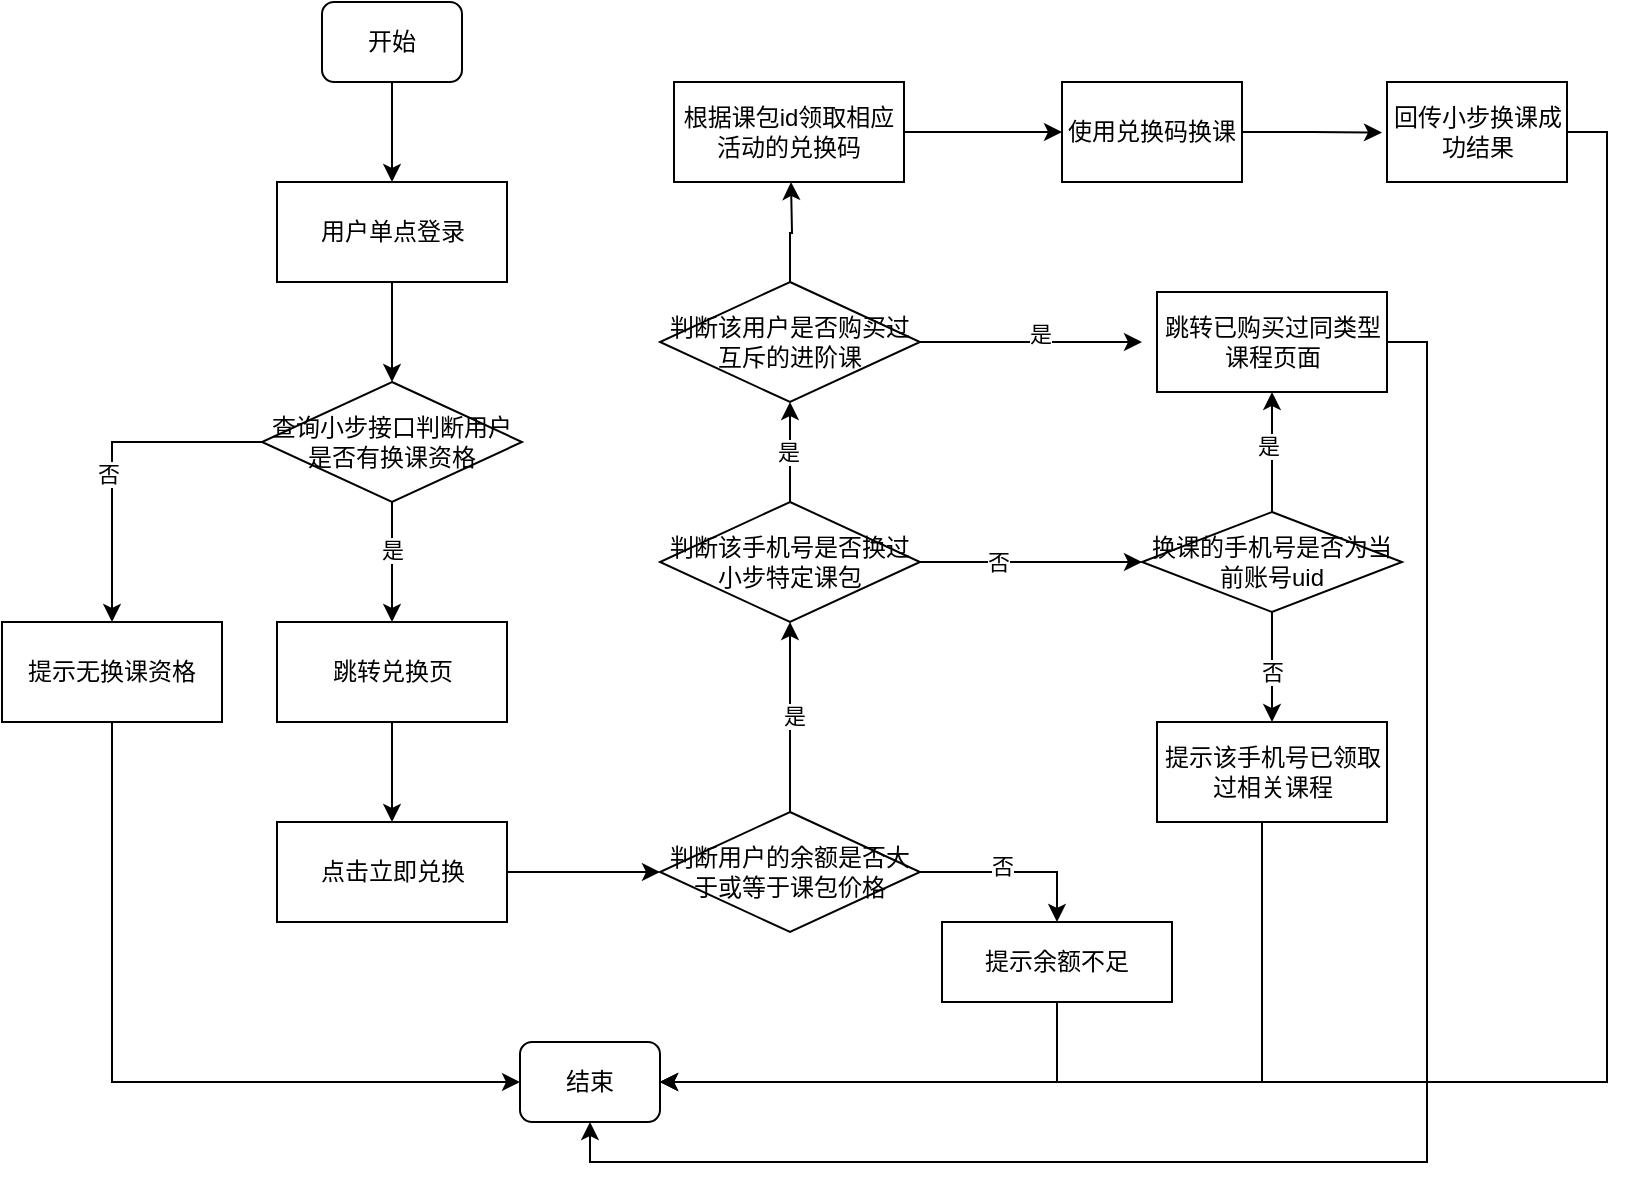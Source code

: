 <mxfile version="22.1.21" type="github">
  <diagram id="C5RBs43oDa-KdzZeNtuy" name="Page-1">
    <mxGraphModel dx="1493" dy="636" grid="1" gridSize="10" guides="1" tooltips="1" connect="1" arrows="1" fold="1" page="1" pageScale="1" pageWidth="827" pageHeight="1169" math="0" shadow="0">
      <root>
        <mxCell id="WIyWlLk6GJQsqaUBKTNV-0" />
        <mxCell id="WIyWlLk6GJQsqaUBKTNV-1" parent="WIyWlLk6GJQsqaUBKTNV-0" />
        <mxCell id="vHvhzQN4755NLP-bqCto-0" value="开始" style="rounded=1;whiteSpace=wrap;html=1;" vertex="1" parent="WIyWlLk6GJQsqaUBKTNV-1">
          <mxGeometry x="180" y="100" width="70" height="40" as="geometry" />
        </mxCell>
        <mxCell id="vHvhzQN4755NLP-bqCto-1" value="结束" style="rounded=1;whiteSpace=wrap;html=1;" vertex="1" parent="WIyWlLk6GJQsqaUBKTNV-1">
          <mxGeometry x="279" y="620" width="70" height="40" as="geometry" />
        </mxCell>
        <mxCell id="vHvhzQN4755NLP-bqCto-11" style="edgeStyle=orthogonalEdgeStyle;rounded=0;orthogonalLoop=1;jettySize=auto;html=1;exitX=0.5;exitY=1;exitDx=0;exitDy=0;entryX=0.5;entryY=0;entryDx=0;entryDy=0;" edge="1" parent="WIyWlLk6GJQsqaUBKTNV-1" source="vHvhzQN4755NLP-bqCto-2" target="vHvhzQN4755NLP-bqCto-3">
          <mxGeometry relative="1" as="geometry" />
        </mxCell>
        <mxCell id="vHvhzQN4755NLP-bqCto-2" value="用户单点登录" style="rounded=0;whiteSpace=wrap;html=1;" vertex="1" parent="WIyWlLk6GJQsqaUBKTNV-1">
          <mxGeometry x="157.5" y="190" width="115" height="50" as="geometry" />
        </mxCell>
        <mxCell id="vHvhzQN4755NLP-bqCto-6" style="edgeStyle=orthogonalEdgeStyle;rounded=0;orthogonalLoop=1;jettySize=auto;html=1;exitX=0.5;exitY=1;exitDx=0;exitDy=0;" edge="1" parent="WIyWlLk6GJQsqaUBKTNV-1" source="vHvhzQN4755NLP-bqCto-3">
          <mxGeometry relative="1" as="geometry">
            <mxPoint x="215" y="410" as="targetPoint" />
          </mxGeometry>
        </mxCell>
        <mxCell id="vHvhzQN4755NLP-bqCto-13" value="是" style="edgeLabel;html=1;align=center;verticalAlign=middle;resizable=0;points=[];" vertex="1" connectable="0" parent="vHvhzQN4755NLP-bqCto-6">
          <mxGeometry x="-0.207" relative="1" as="geometry">
            <mxPoint as="offset" />
          </mxGeometry>
        </mxCell>
        <mxCell id="vHvhzQN4755NLP-bqCto-9" style="edgeStyle=orthogonalEdgeStyle;rounded=0;orthogonalLoop=1;jettySize=auto;html=1;exitX=0;exitY=0.5;exitDx=0;exitDy=0;" edge="1" parent="WIyWlLk6GJQsqaUBKTNV-1" source="vHvhzQN4755NLP-bqCto-3" target="vHvhzQN4755NLP-bqCto-7">
          <mxGeometry relative="1" as="geometry" />
        </mxCell>
        <mxCell id="vHvhzQN4755NLP-bqCto-12" value="否" style="edgeLabel;html=1;align=center;verticalAlign=middle;resizable=0;points=[];" vertex="1" connectable="0" parent="vHvhzQN4755NLP-bqCto-9">
          <mxGeometry x="0.086" y="-2" relative="1" as="geometry">
            <mxPoint y="1" as="offset" />
          </mxGeometry>
        </mxCell>
        <mxCell id="vHvhzQN4755NLP-bqCto-3" value="查询小步接口判断用户是否有换课资格" style="rhombus;whiteSpace=wrap;html=1;" vertex="1" parent="WIyWlLk6GJQsqaUBKTNV-1">
          <mxGeometry x="150" y="290" width="130" height="60" as="geometry" />
        </mxCell>
        <mxCell id="vHvhzQN4755NLP-bqCto-8" style="edgeStyle=orthogonalEdgeStyle;rounded=0;orthogonalLoop=1;jettySize=auto;html=1;exitX=0.5;exitY=1;exitDx=0;exitDy=0;entryX=0;entryY=0.5;entryDx=0;entryDy=0;" edge="1" parent="WIyWlLk6GJQsqaUBKTNV-1" source="vHvhzQN4755NLP-bqCto-7" target="vHvhzQN4755NLP-bqCto-1">
          <mxGeometry relative="1" as="geometry" />
        </mxCell>
        <mxCell id="vHvhzQN4755NLP-bqCto-7" value="提示无换课资格" style="rounded=0;whiteSpace=wrap;html=1;" vertex="1" parent="WIyWlLk6GJQsqaUBKTNV-1">
          <mxGeometry x="20" y="410" width="110" height="50" as="geometry" />
        </mxCell>
        <mxCell id="vHvhzQN4755NLP-bqCto-10" style="edgeStyle=orthogonalEdgeStyle;rounded=0;orthogonalLoop=1;jettySize=auto;html=1;exitX=0.5;exitY=1;exitDx=0;exitDy=0;entryX=0.5;entryY=0;entryDx=0;entryDy=0;" edge="1" parent="WIyWlLk6GJQsqaUBKTNV-1" source="vHvhzQN4755NLP-bqCto-0" target="vHvhzQN4755NLP-bqCto-2">
          <mxGeometry relative="1" as="geometry" />
        </mxCell>
        <mxCell id="vHvhzQN4755NLP-bqCto-16" style="edgeStyle=orthogonalEdgeStyle;rounded=0;orthogonalLoop=1;jettySize=auto;html=1;exitX=0.5;exitY=1;exitDx=0;exitDy=0;entryX=0.5;entryY=0;entryDx=0;entryDy=0;" edge="1" parent="WIyWlLk6GJQsqaUBKTNV-1" source="vHvhzQN4755NLP-bqCto-14" target="vHvhzQN4755NLP-bqCto-15">
          <mxGeometry relative="1" as="geometry" />
        </mxCell>
        <mxCell id="vHvhzQN4755NLP-bqCto-14" value="跳转兑换页" style="rounded=0;whiteSpace=wrap;html=1;" vertex="1" parent="WIyWlLk6GJQsqaUBKTNV-1">
          <mxGeometry x="157.5" y="410" width="115" height="50" as="geometry" />
        </mxCell>
        <mxCell id="vHvhzQN4755NLP-bqCto-15" value="点击立即兑换" style="rounded=0;whiteSpace=wrap;html=1;" vertex="1" parent="WIyWlLk6GJQsqaUBKTNV-1">
          <mxGeometry x="157.5" y="510" width="115" height="50" as="geometry" />
        </mxCell>
        <mxCell id="vHvhzQN4755NLP-bqCto-22" style="edgeStyle=orthogonalEdgeStyle;rounded=0;orthogonalLoop=1;jettySize=auto;html=1;exitX=1;exitY=0.5;exitDx=0;exitDy=0;entryX=0.5;entryY=0;entryDx=0;entryDy=0;" edge="1" parent="WIyWlLk6GJQsqaUBKTNV-1" source="vHvhzQN4755NLP-bqCto-17" target="vHvhzQN4755NLP-bqCto-21">
          <mxGeometry relative="1" as="geometry" />
        </mxCell>
        <mxCell id="vHvhzQN4755NLP-bqCto-24" value="否" style="edgeLabel;html=1;align=center;verticalAlign=middle;resizable=0;points=[];" vertex="1" connectable="0" parent="vHvhzQN4755NLP-bqCto-22">
          <mxGeometry x="-0.123" y="3" relative="1" as="geometry">
            <mxPoint as="offset" />
          </mxGeometry>
        </mxCell>
        <mxCell id="vHvhzQN4755NLP-bqCto-36" style="edgeStyle=orthogonalEdgeStyle;rounded=0;orthogonalLoop=1;jettySize=auto;html=1;exitX=0.5;exitY=0;exitDx=0;exitDy=0;entryX=0.5;entryY=1;entryDx=0;entryDy=0;" edge="1" parent="WIyWlLk6GJQsqaUBKTNV-1" source="vHvhzQN4755NLP-bqCto-17" target="vHvhzQN4755NLP-bqCto-25">
          <mxGeometry relative="1" as="geometry" />
        </mxCell>
        <mxCell id="vHvhzQN4755NLP-bqCto-37" value="是" style="edgeLabel;html=1;align=center;verticalAlign=middle;resizable=0;points=[];" vertex="1" connectable="0" parent="vHvhzQN4755NLP-bqCto-36">
          <mxGeometry x="0.011" y="-2" relative="1" as="geometry">
            <mxPoint as="offset" />
          </mxGeometry>
        </mxCell>
        <mxCell id="vHvhzQN4755NLP-bqCto-17" value="判断用户的余额是否大于或等于课包价格" style="rhombus;whiteSpace=wrap;html=1;" vertex="1" parent="WIyWlLk6GJQsqaUBKTNV-1">
          <mxGeometry x="349" y="505" width="130" height="60" as="geometry" />
        </mxCell>
        <mxCell id="vHvhzQN4755NLP-bqCto-18" style="edgeStyle=orthogonalEdgeStyle;rounded=0;orthogonalLoop=1;jettySize=auto;html=1;exitX=1;exitY=0.5;exitDx=0;exitDy=0;entryX=0;entryY=0.5;entryDx=0;entryDy=0;" edge="1" parent="WIyWlLk6GJQsqaUBKTNV-1" source="vHvhzQN4755NLP-bqCto-15" target="vHvhzQN4755NLP-bqCto-17">
          <mxGeometry relative="1" as="geometry" />
        </mxCell>
        <mxCell id="vHvhzQN4755NLP-bqCto-23" style="edgeStyle=orthogonalEdgeStyle;rounded=0;orthogonalLoop=1;jettySize=auto;html=1;exitX=0.5;exitY=1;exitDx=0;exitDy=0;entryX=1;entryY=0.5;entryDx=0;entryDy=0;" edge="1" parent="WIyWlLk6GJQsqaUBKTNV-1" source="vHvhzQN4755NLP-bqCto-21" target="vHvhzQN4755NLP-bqCto-1">
          <mxGeometry relative="1" as="geometry" />
        </mxCell>
        <mxCell id="vHvhzQN4755NLP-bqCto-21" value="提示余额不足" style="rounded=0;whiteSpace=wrap;html=1;" vertex="1" parent="WIyWlLk6GJQsqaUBKTNV-1">
          <mxGeometry x="490" y="560" width="115" height="40" as="geometry" />
        </mxCell>
        <mxCell id="vHvhzQN4755NLP-bqCto-35" style="edgeStyle=orthogonalEdgeStyle;rounded=0;orthogonalLoop=1;jettySize=auto;html=1;exitX=1;exitY=0.5;exitDx=0;exitDy=0;entryX=0;entryY=0.5;entryDx=0;entryDy=0;" edge="1" parent="WIyWlLk6GJQsqaUBKTNV-1" source="vHvhzQN4755NLP-bqCto-25" target="vHvhzQN4755NLP-bqCto-26">
          <mxGeometry relative="1" as="geometry" />
        </mxCell>
        <mxCell id="vHvhzQN4755NLP-bqCto-38" value="否" style="edgeLabel;html=1;align=center;verticalAlign=middle;resizable=0;points=[];" vertex="1" connectable="0" parent="vHvhzQN4755NLP-bqCto-35">
          <mxGeometry x="-0.304" relative="1" as="geometry">
            <mxPoint as="offset" />
          </mxGeometry>
        </mxCell>
        <mxCell id="vHvhzQN4755NLP-bqCto-42" style="edgeStyle=orthogonalEdgeStyle;rounded=0;orthogonalLoop=1;jettySize=auto;html=1;exitX=0.5;exitY=0;exitDx=0;exitDy=0;entryX=0.5;entryY=1;entryDx=0;entryDy=0;" edge="1" parent="WIyWlLk6GJQsqaUBKTNV-1" source="vHvhzQN4755NLP-bqCto-25" target="vHvhzQN4755NLP-bqCto-41">
          <mxGeometry relative="1" as="geometry" />
        </mxCell>
        <mxCell id="vHvhzQN4755NLP-bqCto-43" value="是" style="edgeLabel;html=1;align=center;verticalAlign=middle;resizable=0;points=[];" vertex="1" connectable="0" parent="vHvhzQN4755NLP-bqCto-42">
          <mxGeometry x="-0.01" y="1" relative="1" as="geometry">
            <mxPoint as="offset" />
          </mxGeometry>
        </mxCell>
        <mxCell id="vHvhzQN4755NLP-bqCto-25" value="判断该手机号是否换过小步特定课包" style="rhombus;whiteSpace=wrap;html=1;" vertex="1" parent="WIyWlLk6GJQsqaUBKTNV-1">
          <mxGeometry x="349" y="350" width="130" height="60" as="geometry" />
        </mxCell>
        <mxCell id="vHvhzQN4755NLP-bqCto-28" value="" style="edgeStyle=orthogonalEdgeStyle;rounded=0;orthogonalLoop=1;jettySize=auto;html=1;" edge="1" parent="WIyWlLk6GJQsqaUBKTNV-1" source="vHvhzQN4755NLP-bqCto-26" target="vHvhzQN4755NLP-bqCto-27">
          <mxGeometry relative="1" as="geometry" />
        </mxCell>
        <mxCell id="vHvhzQN4755NLP-bqCto-33" value="否" style="edgeLabel;html=1;align=center;verticalAlign=middle;resizable=0;points=[];" vertex="1" connectable="0" parent="vHvhzQN4755NLP-bqCto-28">
          <mxGeometry x="0.067" relative="1" as="geometry">
            <mxPoint as="offset" />
          </mxGeometry>
        </mxCell>
        <mxCell id="vHvhzQN4755NLP-bqCto-46" style="edgeStyle=orthogonalEdgeStyle;rounded=0;orthogonalLoop=1;jettySize=auto;html=1;exitX=0.5;exitY=0;exitDx=0;exitDy=0;entryX=0.5;entryY=1;entryDx=0;entryDy=0;" edge="1" parent="WIyWlLk6GJQsqaUBKTNV-1" source="vHvhzQN4755NLP-bqCto-26" target="vHvhzQN4755NLP-bqCto-45">
          <mxGeometry relative="1" as="geometry" />
        </mxCell>
        <mxCell id="vHvhzQN4755NLP-bqCto-47" value="是" style="edgeLabel;html=1;align=center;verticalAlign=middle;resizable=0;points=[];" vertex="1" connectable="0" parent="vHvhzQN4755NLP-bqCto-46">
          <mxGeometry x="0.117" y="2" relative="1" as="geometry">
            <mxPoint as="offset" />
          </mxGeometry>
        </mxCell>
        <mxCell id="vHvhzQN4755NLP-bqCto-26" value="换课的手机号是否为当前账号uid" style="rhombus;whiteSpace=wrap;html=1;" vertex="1" parent="WIyWlLk6GJQsqaUBKTNV-1">
          <mxGeometry x="590" y="355" width="130" height="50" as="geometry" />
        </mxCell>
        <mxCell id="vHvhzQN4755NLP-bqCto-32" style="edgeStyle=orthogonalEdgeStyle;rounded=0;orthogonalLoop=1;jettySize=auto;html=1;exitX=1;exitY=0.5;exitDx=0;exitDy=0;entryX=1;entryY=0.5;entryDx=0;entryDy=0;" edge="1" parent="WIyWlLk6GJQsqaUBKTNV-1" source="vHvhzQN4755NLP-bqCto-27" target="vHvhzQN4755NLP-bqCto-1">
          <mxGeometry relative="1" as="geometry">
            <Array as="points">
              <mxPoint x="650" y="475" />
              <mxPoint x="650" y="640" />
            </Array>
          </mxGeometry>
        </mxCell>
        <mxCell id="vHvhzQN4755NLP-bqCto-27" value="提示该手机号已领取过相关课程" style="rounded=0;whiteSpace=wrap;html=1;" vertex="1" parent="WIyWlLk6GJQsqaUBKTNV-1">
          <mxGeometry x="597.5" y="460" width="115" height="50" as="geometry" />
        </mxCell>
        <mxCell id="vHvhzQN4755NLP-bqCto-44" style="edgeStyle=orthogonalEdgeStyle;rounded=0;orthogonalLoop=1;jettySize=auto;html=1;exitX=1;exitY=0.5;exitDx=0;exitDy=0;" edge="1" parent="WIyWlLk6GJQsqaUBKTNV-1" source="vHvhzQN4755NLP-bqCto-41">
          <mxGeometry relative="1" as="geometry">
            <mxPoint x="590" y="270" as="targetPoint" />
          </mxGeometry>
        </mxCell>
        <mxCell id="vHvhzQN4755NLP-bqCto-49" value="是" style="edgeLabel;html=1;align=center;verticalAlign=middle;resizable=0;points=[];" vertex="1" connectable="0" parent="vHvhzQN4755NLP-bqCto-44">
          <mxGeometry x="0.084" y="5" relative="1" as="geometry">
            <mxPoint as="offset" />
          </mxGeometry>
        </mxCell>
        <mxCell id="vHvhzQN4755NLP-bqCto-50" style="edgeStyle=orthogonalEdgeStyle;rounded=0;orthogonalLoop=1;jettySize=auto;html=1;exitX=0.5;exitY=0;exitDx=0;exitDy=0;" edge="1" parent="WIyWlLk6GJQsqaUBKTNV-1" source="vHvhzQN4755NLP-bqCto-41">
          <mxGeometry relative="1" as="geometry">
            <mxPoint x="414.5" y="190" as="targetPoint" />
          </mxGeometry>
        </mxCell>
        <mxCell id="vHvhzQN4755NLP-bqCto-41" value="判断该用户是否购买过互斥的进阶课" style="rhombus;whiteSpace=wrap;html=1;" vertex="1" parent="WIyWlLk6GJQsqaUBKTNV-1">
          <mxGeometry x="349" y="240" width="130" height="60" as="geometry" />
        </mxCell>
        <mxCell id="vHvhzQN4755NLP-bqCto-48" style="edgeStyle=orthogonalEdgeStyle;rounded=0;orthogonalLoop=1;jettySize=auto;html=1;exitX=1;exitY=0.5;exitDx=0;exitDy=0;entryX=0.5;entryY=1;entryDx=0;entryDy=0;" edge="1" parent="WIyWlLk6GJQsqaUBKTNV-1" source="vHvhzQN4755NLP-bqCto-45" target="vHvhzQN4755NLP-bqCto-1">
          <mxGeometry relative="1" as="geometry" />
        </mxCell>
        <mxCell id="vHvhzQN4755NLP-bqCto-45" value="跳转已购买过同类型课程页面" style="rounded=0;whiteSpace=wrap;html=1;" vertex="1" parent="WIyWlLk6GJQsqaUBKTNV-1">
          <mxGeometry x="597.5" y="245" width="115" height="50" as="geometry" />
        </mxCell>
        <mxCell id="vHvhzQN4755NLP-bqCto-52" style="edgeStyle=orthogonalEdgeStyle;rounded=0;orthogonalLoop=1;jettySize=auto;html=1;exitX=1;exitY=0.5;exitDx=0;exitDy=0;entryX=0;entryY=0.5;entryDx=0;entryDy=0;" edge="1" parent="WIyWlLk6GJQsqaUBKTNV-1" source="vHvhzQN4755NLP-bqCto-51" target="vHvhzQN4755NLP-bqCto-53">
          <mxGeometry relative="1" as="geometry">
            <mxPoint x="620" y="165" as="targetPoint" />
          </mxGeometry>
        </mxCell>
        <mxCell id="vHvhzQN4755NLP-bqCto-51" value="根据课包id领取相应活动的兑换码" style="rounded=0;whiteSpace=wrap;html=1;" vertex="1" parent="WIyWlLk6GJQsqaUBKTNV-1">
          <mxGeometry x="356" y="140" width="115" height="50" as="geometry" />
        </mxCell>
        <mxCell id="vHvhzQN4755NLP-bqCto-57" style="edgeStyle=orthogonalEdgeStyle;rounded=0;orthogonalLoop=1;jettySize=auto;html=1;exitX=1;exitY=0.5;exitDx=0;exitDy=0;" edge="1" parent="WIyWlLk6GJQsqaUBKTNV-1" source="vHvhzQN4755NLP-bqCto-53">
          <mxGeometry relative="1" as="geometry">
            <mxPoint x="710" y="165.25" as="targetPoint" />
          </mxGeometry>
        </mxCell>
        <mxCell id="vHvhzQN4755NLP-bqCto-53" value="使用兑换码换课" style="rounded=0;whiteSpace=wrap;html=1;" vertex="1" parent="WIyWlLk6GJQsqaUBKTNV-1">
          <mxGeometry x="550" y="140" width="90" height="50" as="geometry" />
        </mxCell>
        <mxCell id="vHvhzQN4755NLP-bqCto-62" style="edgeStyle=orthogonalEdgeStyle;rounded=0;orthogonalLoop=1;jettySize=auto;html=1;exitX=1;exitY=0.5;exitDx=0;exitDy=0;entryX=1;entryY=0.5;entryDx=0;entryDy=0;" edge="1" parent="WIyWlLk6GJQsqaUBKTNV-1" source="vHvhzQN4755NLP-bqCto-56" target="vHvhzQN4755NLP-bqCto-1">
          <mxGeometry relative="1" as="geometry" />
        </mxCell>
        <mxCell id="vHvhzQN4755NLP-bqCto-56" value="回传小步换课成功结果" style="rounded=0;whiteSpace=wrap;html=1;" vertex="1" parent="WIyWlLk6GJQsqaUBKTNV-1">
          <mxGeometry x="712.5" y="140" width="90" height="50" as="geometry" />
        </mxCell>
      </root>
    </mxGraphModel>
  </diagram>
</mxfile>
